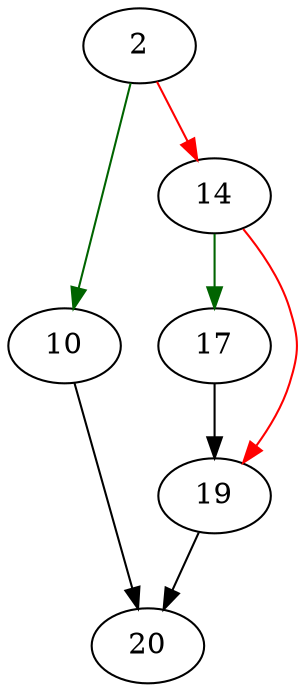 strict digraph "sqlite3BtreeFirst" {
	// Node definitions.
	2 [entry=true];
	10;
	14;
	20;
	17;
	19;

	// Edge definitions.
	2 -> 10 [
		color=darkgreen
		cond=true
	];
	2 -> 14 [
		color=red
		cond=false
	];
	10 -> 20;
	14 -> 17 [
		color=darkgreen
		cond=true
	];
	14 -> 19 [
		color=red
		cond=false
	];
	17 -> 19;
	19 -> 20;
}